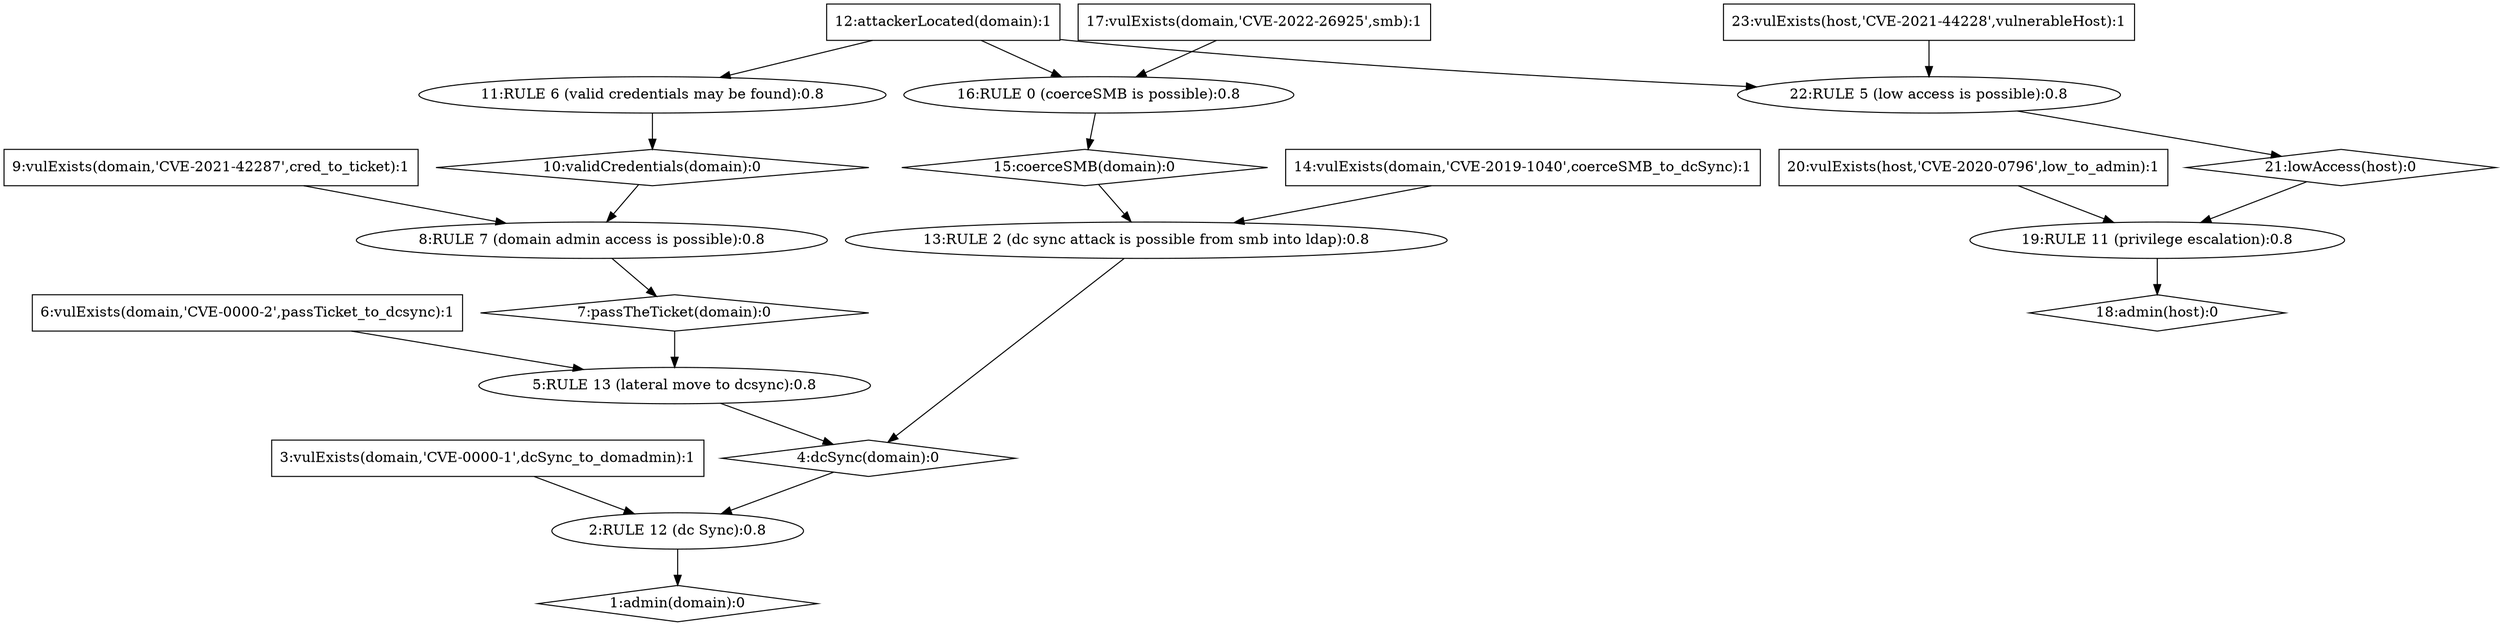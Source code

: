 digraph G {
	1 [label="1:admin(domain):0",shape=diamond];
	2 [label="2:RULE 12 (dc Sync):0.8",shape=ellipse];
	3 [label="3:vulExists(domain,'CVE-0000-1',dcSync_to_domadmin):1",shape=box];
	4 [label="4:dcSync(domain):0",shape=diamond];
	5 [label="5:RULE 13 (lateral move to dcsync):0.8",shape=ellipse];
	6 [label="6:vulExists(domain,'CVE-0000-2',passTicket_to_dcsync):1",shape=box];
	7 [label="7:passTheTicket(domain):0",shape=diamond];
	8 [label="8:RULE 7 (domain admin access is possible):0.8",shape=ellipse];
	9 [label="9:vulExists(domain,'CVE-2021-42287',cred_to_ticket):1",shape=box];
	10 [label="10:validCredentials(domain):0",shape=diamond];
	11 [label="11:RULE 6 (valid credentials may be found):0.8",shape=ellipse];
	12 [label="12:attackerLocated(domain):1",shape=box];
	13 [label="13:RULE 2 (dc sync attack is possible from smb into ldap):0.8",shape=ellipse];
	14 [label="14:vulExists(domain,'CVE-2019-1040',coerceSMB_to_dcSync):1",shape=box];
	15 [label="15:coerceSMB(domain):0",shape=diamond];
	16 [label="16:RULE 0 (coerceSMB is possible):0.8",shape=ellipse];
	17 [label="17:vulExists(domain,'CVE-2022-26925',smb):1",shape=box];
	18 [label="18:admin(host):0",shape=diamond];
	19 [label="19:RULE 11 (privilege escalation):0.8",shape=ellipse];
	20 [label="20:vulExists(host,'CVE-2020-0796',low_to_admin):1",shape=box];
	21 [label="21:lowAccess(host):0",shape=diamond];
	22 [label="22:RULE 5 (low access is possible):0.8",shape=ellipse];
	23 [label="23:vulExists(host,'CVE-2021-44228',vulnerableHost):1",shape=box];
	3 -> 	2;
	6 -> 	5;
	9 -> 	8;
	12 -> 	11;
	11 -> 	10;
	10 -> 	8;
	8 -> 	7;
	7 -> 	5;
	5 -> 	4;
	14 -> 	13;
	17 -> 	16;
	12 -> 	16;
	16 -> 	15;
	15 -> 	13;
	13 -> 	4;
	4 -> 	2;
	2 -> 	1;
	20 -> 	19;
	23 -> 	22;
	12 -> 	22;
	22 -> 	21;
	21 -> 	19;
	19 -> 	18;
}
